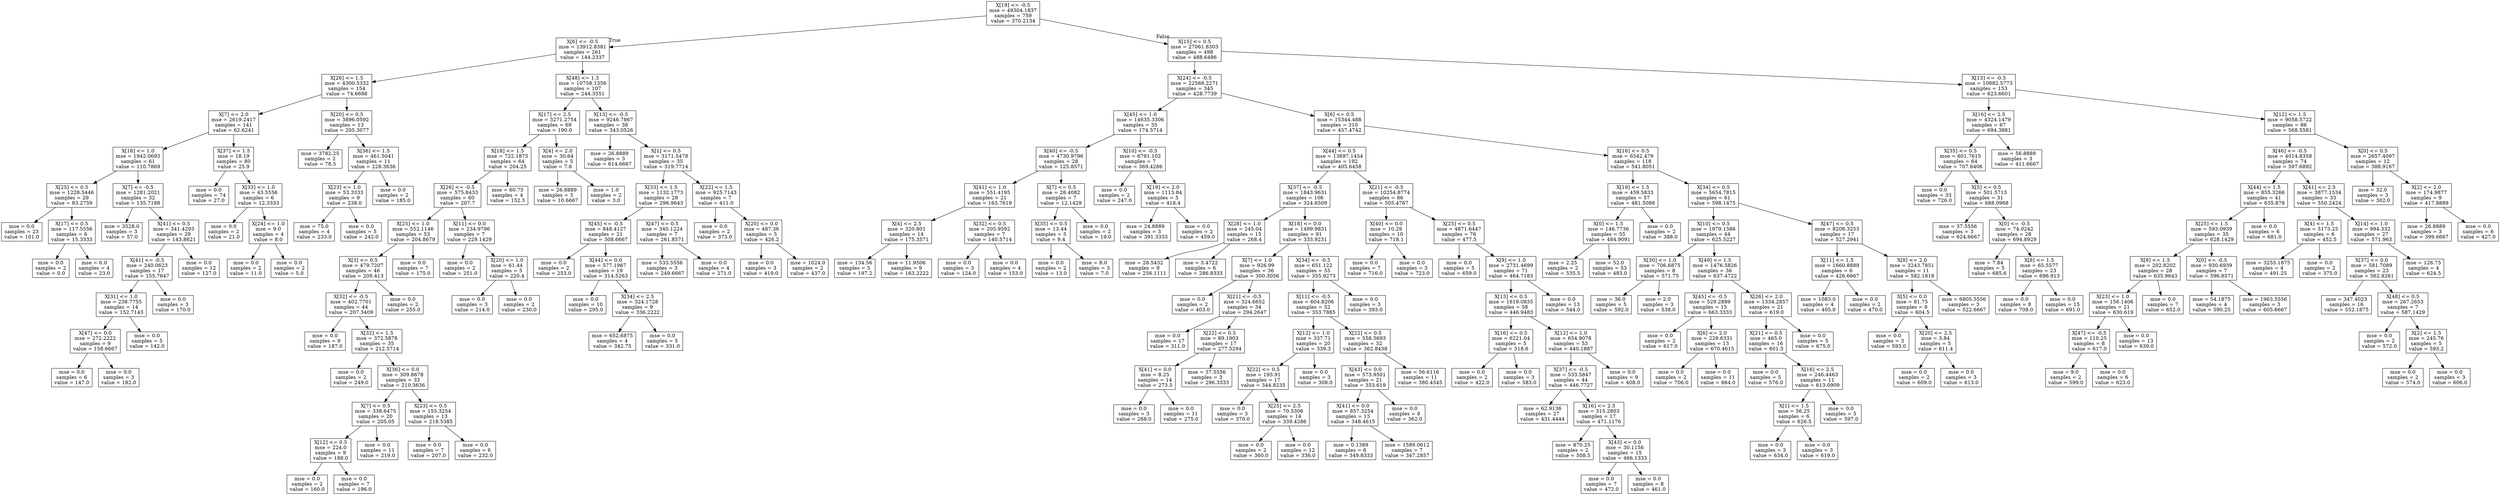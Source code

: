 digraph Tree {
node [shape=box] ;
0 [label="X[19] <= -0.5\nmse = 49304.1837\nsamples = 759\nvalue = 370.2134"] ;
1 [label="X[6] <= -0.5\nmse = 13912.8381\nsamples = 261\nvalue = 144.2337"] ;
0 -> 1 [labeldistance=2.5, labelangle=45, headlabel="True"] ;
2 [label="X[26] <= 1.5\nmse = 4300.5332\nsamples = 154\nvalue = 74.6688"] ;
1 -> 2 ;
3 [label="X[7] <= 2.0\nmse = 2619.2417\nsamples = 141\nvalue = 62.6241"] ;
2 -> 3 ;
4 [label="X[18] <= 1.0\nmse = 1942.0693\nsamples = 61\nvalue = 110.7869"] ;
3 -> 4 ;
5 [label="X[25] <= 0.5\nmse = 1228.5446\nsamples = 29\nvalue = 83.2759"] ;
4 -> 5 ;
6 [label="mse = 0.0\nsamples = 23\nvalue = 101.0"] ;
5 -> 6 ;
7 [label="X[17] <= 0.5\nmse = 117.5556\nsamples = 6\nvalue = 15.3333"] ;
5 -> 7 ;
8 [label="mse = 0.0\nsamples = 2\nvalue = 0.0"] ;
7 -> 8 ;
9 [label="mse = 0.0\nsamples = 4\nvalue = 23.0"] ;
7 -> 9 ;
10 [label="X[7] <= -0.5\nmse = 1281.2021\nsamples = 32\nvalue = 135.7188"] ;
4 -> 10 ;
11 [label="mse = 3528.0\nsamples = 3\nvalue = 57.0"] ;
10 -> 11 ;
12 [label="X[41] <= 0.5\nmse = 341.4293\nsamples = 29\nvalue = 143.8621"] ;
10 -> 12 ;
13 [label="X[41] <= -0.5\nmse = 240.0623\nsamples = 17\nvalue = 155.7647"] ;
12 -> 13 ;
14 [label="X[31] <= 1.0\nmse = 238.7755\nsamples = 14\nvalue = 152.7143"] ;
13 -> 14 ;
15 [label="X[47] <= 0.0\nmse = 272.2222\nsamples = 9\nvalue = 158.6667"] ;
14 -> 15 ;
16 [label="mse = 0.0\nsamples = 6\nvalue = 147.0"] ;
15 -> 16 ;
17 [label="mse = 0.0\nsamples = 3\nvalue = 182.0"] ;
15 -> 17 ;
18 [label="mse = 0.0\nsamples = 5\nvalue = 142.0"] ;
14 -> 18 ;
19 [label="mse = 0.0\nsamples = 3\nvalue = 170.0"] ;
13 -> 19 ;
20 [label="mse = 0.0\nsamples = 12\nvalue = 127.0"] ;
12 -> 20 ;
21 [label="X[37] <= 1.5\nmse = 18.19\nsamples = 80\nvalue = 25.9"] ;
3 -> 21 ;
22 [label="mse = 0.0\nsamples = 74\nvalue = 27.0"] ;
21 -> 22 ;
23 [label="X[33] <= 1.0\nmse = 43.5556\nsamples = 6\nvalue = 12.3333"] ;
21 -> 23 ;
24 [label="mse = 0.0\nsamples = 2\nvalue = 21.0"] ;
23 -> 24 ;
25 [label="X[24] <= 1.0\nmse = 9.0\nsamples = 4\nvalue = 8.0"] ;
23 -> 25 ;
26 [label="mse = 0.0\nsamples = 2\nvalue = 11.0"] ;
25 -> 26 ;
27 [label="mse = 0.0\nsamples = 2\nvalue = 5.0"] ;
25 -> 27 ;
28 [label="X[20] <= 0.5\nmse = 3896.0592\nsamples = 13\nvalue = 205.3077"] ;
2 -> 28 ;
29 [label="mse = 3782.25\nsamples = 2\nvalue = 78.5"] ;
28 -> 29 ;
30 [label="X[36] <= 1.5\nmse = 461.5041\nsamples = 11\nvalue = 228.3636"] ;
28 -> 30 ;
31 [label="X[23] <= 1.0\nmse = 53.3333\nsamples = 9\nvalue = 238.0"] ;
30 -> 31 ;
32 [label="mse = 75.0\nsamples = 4\nvalue = 233.0"] ;
31 -> 32 ;
33 [label="mse = 0.0\nsamples = 5\nvalue = 242.0"] ;
31 -> 33 ;
34 [label="mse = 0.0\nsamples = 2\nvalue = 185.0"] ;
30 -> 34 ;
35 [label="X[48] <= 1.5\nmse = 10758.1356\nsamples = 107\nvalue = 244.3551"] ;
1 -> 35 ;
36 [label="X[17] <= 2.5\nmse = 3271.2754\nsamples = 69\nvalue = 190.0"] ;
35 -> 36 ;
37 [label="X[18] <= 1.5\nmse = 722.1875\nsamples = 64\nvalue = 204.25"] ;
36 -> 37 ;
38 [label="X[26] <= -0.5\nmse = 575.8433\nsamples = 60\nvalue = 207.7"] ;
37 -> 38 ;
39 [label="X[25] <= 1.0\nmse = 552.1146\nsamples = 53\nvalue = 204.8679"] ;
38 -> 39 ;
40 [label="X[3] <= 0.5\nmse = 479.7207\nsamples = 46\nvalue = 209.413"] ;
39 -> 40 ;
41 [label="X[32] <= -0.5\nmse = 402.7701\nsamples = 44\nvalue = 207.3409"] ;
40 -> 41 ;
42 [label="mse = 0.0\nsamples = 9\nvalue = 187.0"] ;
41 -> 42 ;
43 [label="X[32] <= 1.5\nmse = 372.5878\nsamples = 35\nvalue = 212.5714"] ;
41 -> 43 ;
44 [label="mse = 0.0\nsamples = 2\nvalue = 249.0"] ;
43 -> 44 ;
45 [label="X[36] <= 0.0\nmse = 309.8678\nsamples = 33\nvalue = 210.3636"] ;
43 -> 45 ;
46 [label="X[7] <= 0.5\nmse = 338.6475\nsamples = 20\nvalue = 205.05"] ;
45 -> 46 ;
47 [label="X[12] <= 0.5\nmse = 224.0\nsamples = 9\nvalue = 188.0"] ;
46 -> 47 ;
48 [label="mse = 0.0\nsamples = 2\nvalue = 160.0"] ;
47 -> 48 ;
49 [label="mse = 0.0\nsamples = 7\nvalue = 196.0"] ;
47 -> 49 ;
50 [label="mse = 0.0\nsamples = 11\nvalue = 219.0"] ;
46 -> 50 ;
51 [label="X[23] <= 0.5\nmse = 155.3254\nsamples = 13\nvalue = 218.5385"] ;
45 -> 51 ;
52 [label="mse = 0.0\nsamples = 7\nvalue = 207.0"] ;
51 -> 52 ;
53 [label="mse = 0.0\nsamples = 6\nvalue = 232.0"] ;
51 -> 53 ;
54 [label="mse = 0.0\nsamples = 2\nvalue = 255.0"] ;
40 -> 54 ;
55 [label="mse = 0.0\nsamples = 7\nvalue = 175.0"] ;
39 -> 55 ;
56 [label="X[11] <= 0.0\nmse = 234.9796\nsamples = 7\nvalue = 229.1429"] ;
38 -> 56 ;
57 [label="mse = 0.0\nsamples = 2\nvalue = 251.0"] ;
56 -> 57 ;
58 [label="X[20] <= 1.0\nmse = 61.44\nsamples = 5\nvalue = 220.4"] ;
56 -> 58 ;
59 [label="mse = 0.0\nsamples = 3\nvalue = 214.0"] ;
58 -> 59 ;
60 [label="mse = 0.0\nsamples = 2\nvalue = 230.0"] ;
58 -> 60 ;
61 [label="mse = 60.75\nsamples = 4\nvalue = 152.5"] ;
37 -> 61 ;
62 [label="X[4] <= 2.0\nmse = 30.64\nsamples = 5\nvalue = 7.6"] ;
36 -> 62 ;
63 [label="mse = 26.8889\nsamples = 3\nvalue = 10.6667"] ;
62 -> 63 ;
64 [label="mse = 1.0\nsamples = 2\nvalue = 3.0"] ;
62 -> 64 ;
65 [label="X[13] <= -0.5\nmse = 9246.7867\nsamples = 38\nvalue = 343.0526"] ;
35 -> 65 ;
66 [label="mse = 26.8889\nsamples = 3\nvalue = 614.6667"] ;
65 -> 66 ;
67 [label="X[1] <= 0.5\nmse = 3171.5478\nsamples = 35\nvalue = 319.7714"] ;
65 -> 67 ;
68 [label="X[33] <= 1.5\nmse = 1132.1773\nsamples = 28\nvalue = 296.9643"] ;
67 -> 68 ;
69 [label="X[45] <= -0.5\nmse = 848.4127\nsamples = 21\nvalue = 308.6667"] ;
68 -> 69 ;
70 [label="mse = 0.0\nsamples = 2\nvalue = 253.0"] ;
69 -> 70 ;
71 [label="X[44] <= 0.0\nmse = 577.1967\nsamples = 19\nvalue = 314.5263"] ;
69 -> 71 ;
72 [label="mse = 0.0\nsamples = 10\nvalue = 295.0"] ;
71 -> 72 ;
73 [label="X[34] <= 2.5\nmse = 324.1728\nsamples = 9\nvalue = 336.2222"] ;
71 -> 73 ;
74 [label="mse = 652.6875\nsamples = 4\nvalue = 342.75"] ;
73 -> 74 ;
75 [label="mse = 0.0\nsamples = 5\nvalue = 331.0"] ;
73 -> 75 ;
76 [label="X[47] <= 0.5\nmse = 340.1224\nsamples = 7\nvalue = 261.8571"] ;
68 -> 76 ;
77 [label="mse = 533.5556\nsamples = 3\nvalue = 249.6667"] ;
76 -> 77 ;
78 [label="mse = 0.0\nsamples = 4\nvalue = 271.0"] ;
76 -> 78 ;
79 [label="X[22] <= 1.5\nmse = 925.7143\nsamples = 7\nvalue = 411.0"] ;
67 -> 79 ;
80 [label="mse = 0.0\nsamples = 2\nvalue = 373.0"] ;
79 -> 80 ;
81 [label="X[20] <= 0.0\nmse = 487.36\nsamples = 5\nvalue = 426.2"] ;
79 -> 81 ;
82 [label="mse = 0.0\nsamples = 3\nvalue = 419.0"] ;
81 -> 82 ;
83 [label="mse = 1024.0\nsamples = 2\nvalue = 437.0"] ;
81 -> 83 ;
84 [label="X[15] <= 0.5\nmse = 27061.8303\nsamples = 498\nvalue = 488.6486"] ;
0 -> 84 [labeldistance=2.5, labelangle=-45, headlabel="False"] ;
85 [label="X[24] <= -0.5\nmse = 22568.2271\nsamples = 345\nvalue = 428.7739"] ;
84 -> 85 ;
86 [label="X[45] <= 1.0\nmse = 14635.3306\nsamples = 35\nvalue = 174.5714"] ;
85 -> 86 ;
87 [label="X[40] <= -0.5\nmse = 4730.9796\nsamples = 28\nvalue = 125.8571"] ;
86 -> 87 ;
88 [label="X[41] <= 1.0\nmse = 551.4195\nsamples = 21\nvalue = 163.7619"] ;
87 -> 88 ;
89 [label="X[4] <= 2.5\nmse = 320.801\nsamples = 14\nvalue = 175.3571"] ;
88 -> 89 ;
90 [label="mse = 134.56\nsamples = 5\nvalue = 197.2"] ;
89 -> 90 ;
91 [label="mse = 11.9506\nsamples = 9\nvalue = 163.2222"] ;
89 -> 91 ;
92 [label="X[32] <= 0.5\nmse = 205.9592\nsamples = 7\nvalue = 140.5714"] ;
88 -> 92 ;
93 [label="mse = 0.0\nsamples = 3\nvalue = 124.0"] ;
92 -> 93 ;
94 [label="mse = 0.0\nsamples = 4\nvalue = 153.0"] ;
92 -> 94 ;
95 [label="X[7] <= 0.5\nmse = 28.4082\nsamples = 7\nvalue = 12.1429"] ;
87 -> 95 ;
96 [label="X[35] <= 0.5\nmse = 13.44\nsamples = 5\nvalue = 9.4"] ;
95 -> 96 ;
97 [label="mse = 0.0\nsamples = 2\nvalue = 13.0"] ;
96 -> 97 ;
98 [label="mse = 8.0\nsamples = 3\nvalue = 7.0"] ;
96 -> 98 ;
99 [label="mse = 0.0\nsamples = 2\nvalue = 19.0"] ;
95 -> 99 ;
100 [label="X[10] <= -0.5\nmse = 6791.102\nsamples = 7\nvalue = 369.4286"] ;
86 -> 100 ;
101 [label="mse = 0.0\nsamples = 2\nvalue = 247.0"] ;
100 -> 101 ;
102 [label="X[19] <= 2.0\nmse = 1113.84\nsamples = 5\nvalue = 418.4"] ;
100 -> 102 ;
103 [label="mse = 24.8889\nsamples = 3\nvalue = 391.3333"] ;
102 -> 103 ;
104 [label="mse = 0.0\nsamples = 2\nvalue = 459.0"] ;
102 -> 104 ;
105 [label="X[6] <= 0.5\nmse = 15344.488\nsamples = 310\nvalue = 457.4742"] ;
85 -> 105 ;
106 [label="X[44] <= 0.5\nmse = 13697.1454\nsamples = 192\nvalue = 405.6458"] ;
105 -> 106 ;
107 [label="X[37] <= -0.5\nmse = 1843.9631\nsamples = 106\nvalue = 324.6509"] ;
106 -> 107 ;
108 [label="X[28] <= 1.0\nmse = 245.04\nsamples = 15\nvalue = 268.4"] ;
107 -> 108 ;
109 [label="mse = 28.5432\nsamples = 9\nvalue = 256.1111"] ;
108 -> 109 ;
110 [label="mse = 3.4722\nsamples = 6\nvalue = 286.8333"] ;
108 -> 110 ;
111 [label="X[18] <= 0.0\nmse = 1499.9831\nsamples = 91\nvalue = 333.9231"] ;
107 -> 111 ;
112 [label="X[7] <= 1.0\nmse = 926.99\nsamples = 36\nvalue = 300.3056"] ;
111 -> 112 ;
113 [label="mse = 0.0\nsamples = 2\nvalue = 403.0"] ;
112 -> 113 ;
114 [label="X[21] <= -0.5\nmse = 324.6652\nsamples = 34\nvalue = 294.2647"] ;
112 -> 114 ;
115 [label="mse = 0.0\nsamples = 17\nvalue = 311.0"] ;
114 -> 115 ;
116 [label="X[22] <= 0.5\nmse = 89.1903\nsamples = 17\nvalue = 277.5294"] ;
114 -> 116 ;
117 [label="X[41] <= 0.0\nmse = 8.25\nsamples = 14\nvalue = 273.5"] ;
116 -> 117 ;
118 [label="mse = 0.0\nsamples = 3\nvalue = 268.0"] ;
117 -> 118 ;
119 [label="mse = 0.0\nsamples = 11\nvalue = 275.0"] ;
117 -> 119 ;
120 [label="mse = 37.5556\nsamples = 3\nvalue = 296.3333"] ;
116 -> 120 ;
121 [label="X[34] <= -0.5\nmse = 651.122\nsamples = 55\nvalue = 355.9273"] ;
111 -> 121 ;
122 [label="X[11] <= -0.5\nmse = 604.8206\nsamples = 52\nvalue = 353.7885"] ;
121 -> 122 ;
123 [label="X[12] <= 1.0\nmse = 337.71\nsamples = 20\nvalue = 339.3"] ;
122 -> 123 ;
124 [label="X[22] <= 0.5\nmse = 193.91\nsamples = 17\nvalue = 344.8235"] ;
123 -> 124 ;
125 [label="mse = 0.0\nsamples = 3\nvalue = 370.0"] ;
124 -> 125 ;
126 [label="X[25] <= 2.5\nmse = 70.5306\nsamples = 14\nvalue = 339.4286"] ;
124 -> 126 ;
127 [label="mse = 0.0\nsamples = 2\nvalue = 360.0"] ;
126 -> 127 ;
128 [label="mse = 0.0\nsamples = 12\nvalue = 336.0"] ;
126 -> 128 ;
129 [label="mse = 0.0\nsamples = 3\nvalue = 308.0"] ;
123 -> 129 ;
130 [label="X[22] <= 0.5\nmse = 558.5693\nsamples = 32\nvalue = 362.8438"] ;
122 -> 130 ;
131 [label="X[43] <= 0.0\nmse = 573.9501\nsamples = 21\nvalue = 353.619"] ;
130 -> 131 ;
132 [label="X[41] <= 0.0\nmse = 857.3254\nsamples = 13\nvalue = 348.4615"] ;
131 -> 132 ;
133 [label="mse = 0.1389\nsamples = 6\nvalue = 349.8333"] ;
132 -> 133 ;
134 [label="mse = 1589.0612\nsamples = 7\nvalue = 347.2857"] ;
132 -> 134 ;
135 [label="mse = 0.0\nsamples = 8\nvalue = 362.0"] ;
131 -> 135 ;
136 [label="mse = 56.6116\nsamples = 11\nvalue = 380.4545"] ;
130 -> 136 ;
137 [label="mse = 0.0\nsamples = 3\nvalue = 393.0"] ;
121 -> 137 ;
138 [label="X[21] <= -0.5\nmse = 10254.8774\nsamples = 86\nvalue = 505.4767"] ;
106 -> 138 ;
139 [label="X[40] <= 0.0\nmse = 10.29\nsamples = 10\nvalue = 718.1"] ;
138 -> 139 ;
140 [label="mse = 0.0\nsamples = 7\nvalue = 716.0"] ;
139 -> 140 ;
141 [label="mse = 0.0\nsamples = 3\nvalue = 723.0"] ;
139 -> 141 ;
142 [label="X[25] <= 0.5\nmse = 4871.6447\nsamples = 76\nvalue = 477.5"] ;
138 -> 142 ;
143 [label="mse = 0.0\nsamples = 5\nvalue = 659.0"] ;
142 -> 143 ;
144 [label="X[9] <= 1.0\nmse = 2731.4699\nsamples = 71\nvalue = 464.7183"] ;
142 -> 144 ;
145 [label="X[13] <= 0.5\nmse = 1619.0835\nsamples = 58\nvalue = 446.9483"] ;
144 -> 145 ;
146 [label="X[16] <= 0.5\nmse = 6221.04\nsamples = 5\nvalue = 518.6"] ;
145 -> 146 ;
147 [label="mse = 0.0\nsamples = 2\nvalue = 422.0"] ;
146 -> 147 ;
148 [label="mse = 0.0\nsamples = 3\nvalue = 583.0"] ;
146 -> 148 ;
149 [label="X[12] <= 1.0\nmse = 654.9078\nsamples = 53\nvalue = 440.1887"] ;
145 -> 149 ;
150 [label="X[37] <= -0.5\nmse = 533.5847\nsamples = 44\nvalue = 446.7727"] ;
149 -> 150 ;
151 [label="mse = 62.9136\nsamples = 27\nvalue = 431.4444"] ;
150 -> 151 ;
152 [label="X[16] <= 2.5\nmse = 315.2803\nsamples = 17\nvalue = 471.1176"] ;
150 -> 152 ;
153 [label="mse = 870.25\nsamples = 2\nvalue = 508.5"] ;
152 -> 153 ;
154 [label="X[43] <= 0.0\nmse = 30.1156\nsamples = 15\nvalue = 466.1333"] ;
152 -> 154 ;
155 [label="mse = 0.0\nsamples = 7\nvalue = 472.0"] ;
154 -> 155 ;
156 [label="mse = 0.0\nsamples = 8\nvalue = 461.0"] ;
154 -> 156 ;
157 [label="mse = 0.0\nsamples = 9\nvalue = 408.0"] ;
149 -> 157 ;
158 [label="mse = 0.0\nsamples = 13\nvalue = 544.0"] ;
144 -> 158 ;
159 [label="X[16] <= 0.5\nmse = 6542.479\nsamples = 118\nvalue = 541.8051"] ;
105 -> 159 ;
160 [label="X[19] <= 1.5\nmse = 459.5833\nsamples = 57\nvalue = 481.5088"] ;
159 -> 160 ;
161 [label="X[0] <= 1.5\nmse = 146.7736\nsamples = 55\nvalue = 484.9091"] ;
160 -> 161 ;
162 [label="mse = 2.25\nsamples = 2\nvalue = 535.5"] ;
161 -> 162 ;
163 [label="mse = 52.0\nsamples = 53\nvalue = 483.0"] ;
161 -> 163 ;
164 [label="mse = 0.0\nsamples = 2\nvalue = 388.0"] ;
160 -> 164 ;
165 [label="X[34] <= 0.5\nmse = 5654.7815\nsamples = 61\nvalue = 598.1475"] ;
159 -> 165 ;
166 [label="X[10] <= 0.5\nmse = 1979.1586\nsamples = 44\nvalue = 625.5227"] ;
165 -> 166 ;
167 [label="X[30] <= 1.0\nmse = 706.6875\nsamples = 8\nvalue = 571.75"] ;
166 -> 167 ;
168 [label="mse = 36.0\nsamples = 5\nvalue = 592.0"] ;
167 -> 168 ;
169 [label="mse = 2.0\nsamples = 3\nvalue = 538.0"] ;
167 -> 169 ;
170 [label="X[49] <= 1.5\nmse = 1476.5826\nsamples = 36\nvalue = 637.4722"] ;
166 -> 170 ;
171 [label="X[45] <= -0.5\nmse = 529.2889\nsamples = 15\nvalue = 663.3333"] ;
170 -> 171 ;
172 [label="mse = 0.0\nsamples = 2\nvalue = 617.0"] ;
171 -> 172 ;
173 [label="X[6] <= 2.0\nmse = 229.6331\nsamples = 13\nvalue = 670.4615"] ;
171 -> 173 ;
174 [label="mse = 0.0\nsamples = 2\nvalue = 706.0"] ;
173 -> 174 ;
175 [label="mse = 0.0\nsamples = 11\nvalue = 664.0"] ;
173 -> 175 ;
176 [label="X[26] <= 2.0\nmse = 1334.2857\nsamples = 21\nvalue = 619.0"] ;
170 -> 176 ;
177 [label="X[21] <= 0.5\nmse = 465.0\nsamples = 16\nvalue = 601.5"] ;
176 -> 177 ;
178 [label="mse = 0.0\nsamples = 5\nvalue = 576.0"] ;
177 -> 178 ;
179 [label="X[16] <= 2.5\nmse = 246.4463\nsamples = 11\nvalue = 613.0909"] ;
177 -> 179 ;
180 [label="X[1] <= 1.5\nmse = 56.25\nsamples = 6\nvalue = 626.5"] ;
179 -> 180 ;
181 [label="mse = 0.0\nsamples = 3\nvalue = 634.0"] ;
180 -> 181 ;
182 [label="mse = 0.0\nsamples = 3\nvalue = 619.0"] ;
180 -> 182 ;
183 [label="mse = 0.0\nsamples = 5\nvalue = 597.0"] ;
179 -> 183 ;
184 [label="mse = 0.0\nsamples = 5\nvalue = 675.0"] ;
176 -> 184 ;
185 [label="X[47] <= 0.5\nmse = 8208.3253\nsamples = 17\nvalue = 527.2941"] ;
165 -> 185 ;
186 [label="X[11] <= 1.5\nmse = 1660.8889\nsamples = 6\nvalue = 426.6667"] ;
185 -> 186 ;
187 [label="mse = 1083.0\nsamples = 4\nvalue = 405.0"] ;
186 -> 187 ;
188 [label="mse = 0.0\nsamples = 2\nvalue = 470.0"] ;
186 -> 188 ;
189 [label="X[8] <= 2.0\nmse = 3243.7851\nsamples = 11\nvalue = 582.1818"] ;
185 -> 189 ;
190 [label="X[5] <= 0.0\nmse = 81.75\nsamples = 8\nvalue = 604.5"] ;
189 -> 190 ;
191 [label="mse = 0.0\nsamples = 3\nvalue = 593.0"] ;
190 -> 191 ;
192 [label="X[20] <= 2.5\nmse = 3.84\nsamples = 5\nvalue = 611.4"] ;
190 -> 192 ;
193 [label="mse = 0.0\nsamples = 2\nvalue = 609.0"] ;
192 -> 193 ;
194 [label="mse = 0.0\nsamples = 3\nvalue = 613.0"] ;
192 -> 194 ;
195 [label="mse = 6805.5556\nsamples = 3\nvalue = 522.6667"] ;
189 -> 195 ;
196 [label="X[13] <= -0.5\nmse = 10882.5773\nsamples = 153\nvalue = 623.6601"] ;
84 -> 196 ;
197 [label="X[16] <= 2.5\nmse = 4324.1479\nsamples = 67\nvalue = 694.3881"] ;
196 -> 197 ;
198 [label="X[35] <= 0.5\nmse = 601.7615\nsamples = 64\nvalue = 707.6406"] ;
197 -> 198 ;
199 [label="mse = 0.0\nsamples = 33\nvalue = 726.0"] ;
198 -> 199 ;
200 [label="X[5] <= 0.5\nmse = 501.5713\nsamples = 31\nvalue = 688.0968"] ;
198 -> 200 ;
201 [label="mse = 37.5556\nsamples = 3\nvalue = 624.6667"] ;
200 -> 201 ;
202 [label="X[0] <= -0.5\nmse = 74.0242\nsamples = 28\nvalue = 694.8929"] ;
200 -> 202 ;
203 [label="mse = 7.84\nsamples = 5\nvalue = 685.6"] ;
202 -> 203 ;
204 [label="X[8] <= 1.5\nmse = 65.5577\nsamples = 23\nvalue = 696.913"] ;
202 -> 204 ;
205 [label="mse = 0.0\nsamples = 8\nvalue = 708.0"] ;
204 -> 205 ;
206 [label="mse = 0.0\nsamples = 15\nvalue = 691.0"] ;
204 -> 206 ;
207 [label="mse = 56.8889\nsamples = 3\nvalue = 411.6667"] ;
197 -> 207 ;
208 [label="X[12] <= 1.5\nmse = 9058.5722\nsamples = 86\nvalue = 568.5581"] ;
196 -> 208 ;
209 [label="X[46] <= -0.5\nmse = 4014.8358\nsamples = 74\nvalue = 597.6892"] ;
208 -> 209 ;
210 [label="X[44] <= 1.5\nmse = 855.3266\nsamples = 41\nvalue = 635.878"] ;
209 -> 210 ;
211 [label="X[25] <= 1.5\nmse = 593.0939\nsamples = 35\nvalue = 628.1429"] ;
210 -> 211 ;
212 [label="X[9] <= 1.5\nmse = 202.8202\nsamples = 28\nvalue = 635.9643"] ;
211 -> 212 ;
213 [label="X[23] <= 1.0\nmse = 156.1406\nsamples = 21\nvalue = 630.619"] ;
212 -> 213 ;
214 [label="X[47] <= -0.5\nmse = 110.25\nsamples = 8\nvalue = 617.0"] ;
213 -> 214 ;
215 [label="mse = 9.0\nsamples = 2\nvalue = 599.0"] ;
214 -> 215 ;
216 [label="mse = 0.0\nsamples = 6\nvalue = 623.0"] ;
214 -> 216 ;
217 [label="mse = 0.0\nsamples = 13\nvalue = 639.0"] ;
213 -> 217 ;
218 [label="mse = 0.0\nsamples = 7\nvalue = 652.0"] ;
212 -> 218 ;
219 [label="X[0] <= -0.5\nmse = 930.6939\nsamples = 7\nvalue = 596.8571"] ;
211 -> 219 ;
220 [label="mse = 54.1875\nsamples = 4\nvalue = 590.25"] ;
219 -> 220 ;
221 [label="mse = 1963.5556\nsamples = 3\nvalue = 605.6667"] ;
219 -> 221 ;
222 [label="mse = 0.0\nsamples = 6\nvalue = 681.0"] ;
210 -> 222 ;
223 [label="X[41] <= 2.5\nmse = 3877.1534\nsamples = 33\nvalue = 550.2424"] ;
209 -> 223 ;
224 [label="X[4] <= 1.5\nmse = 5173.25\nsamples = 6\nvalue = 452.5"] ;
223 -> 224 ;
225 [label="mse = 3255.1875\nsamples = 4\nvalue = 491.25"] ;
224 -> 225 ;
226 [label="mse = 0.0\nsamples = 2\nvalue = 375.0"] ;
224 -> 226 ;
227 [label="X[14] <= 1.0\nmse = 994.332\nsamples = 27\nvalue = 571.963"] ;
223 -> 227 ;
228 [label="X[37] <= 0.0\nmse = 581.7089\nsamples = 23\nvalue = 562.8261"] ;
227 -> 228 ;
229 [label="mse = 347.4023\nsamples = 16\nvalue = 552.1875"] ;
228 -> 229 ;
230 [label="X[48] <= 0.5\nmse = 267.2653\nsamples = 7\nvalue = 587.1429"] ;
228 -> 230 ;
231 [label="mse = 0.0\nsamples = 2\nvalue = 572.0"] ;
230 -> 231 ;
232 [label="X[2] <= 1.5\nmse = 245.76\nsamples = 5\nvalue = 593.2"] ;
230 -> 232 ;
233 [label="mse = 0.0\nsamples = 2\nvalue = 574.0"] ;
232 -> 233 ;
234 [label="mse = 0.0\nsamples = 3\nvalue = 606.0"] ;
232 -> 234 ;
235 [label="mse = 126.75\nsamples = 4\nvalue = 624.5"] ;
227 -> 235 ;
236 [label="X[0] <= 0.5\nmse = 2657.4097\nsamples = 12\nvalue = 388.9167"] ;
208 -> 236 ;
237 [label="mse = 32.0\nsamples = 3\nvalue = 302.0"] ;
236 -> 237 ;
238 [label="X[2] <= 2.0\nmse = 174.9877\nsamples = 9\nvalue = 417.8889"] ;
236 -> 238 ;
239 [label="mse = 26.8889\nsamples = 3\nvalue = 399.6667"] ;
238 -> 239 ;
240 [label="mse = 0.0\nsamples = 6\nvalue = 427.0"] ;
238 -> 240 ;
}